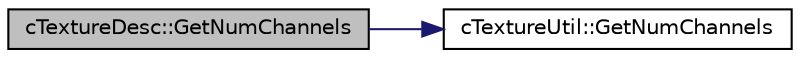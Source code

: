 digraph "cTextureDesc::GetNumChannels"
{
 // LATEX_PDF_SIZE
  edge [fontname="Helvetica",fontsize="10",labelfontname="Helvetica",labelfontsize="10"];
  node [fontname="Helvetica",fontsize="10",shape=record];
  rankdir="LR";
  Node1 [label="cTextureDesc::GetNumChannels",height=0.2,width=0.4,color="black", fillcolor="grey75", style="filled", fontcolor="black",tooltip=" "];
  Node1 -> Node2 [color="midnightblue",fontsize="10",style="solid",fontname="Helvetica"];
  Node2 [label="cTextureUtil::GetNumChannels",height=0.2,width=0.4,color="black", fillcolor="white", style="filled",URL="$classc_texture_util.html#a96601f87e0c7aa239f7646cd244d5f52",tooltip=" "];
}
